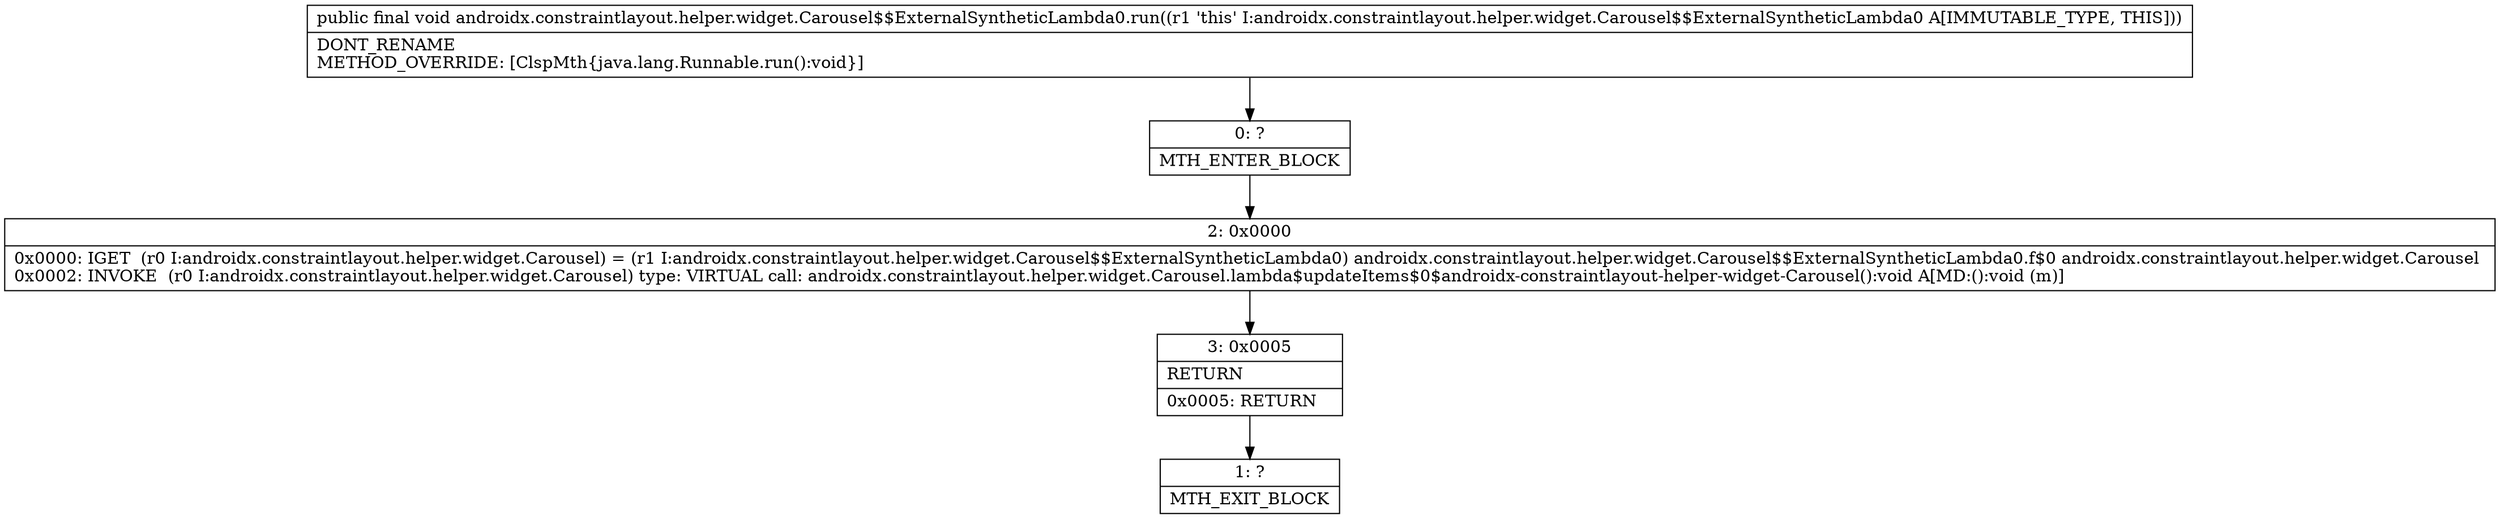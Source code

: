 digraph "CFG forandroidx.constraintlayout.helper.widget.Carousel$$ExternalSyntheticLambda0.run()V" {
Node_0 [shape=record,label="{0\:\ ?|MTH_ENTER_BLOCK\l}"];
Node_2 [shape=record,label="{2\:\ 0x0000|0x0000: IGET  (r0 I:androidx.constraintlayout.helper.widget.Carousel) = (r1 I:androidx.constraintlayout.helper.widget.Carousel$$ExternalSyntheticLambda0) androidx.constraintlayout.helper.widget.Carousel$$ExternalSyntheticLambda0.f$0 androidx.constraintlayout.helper.widget.Carousel \l0x0002: INVOKE  (r0 I:androidx.constraintlayout.helper.widget.Carousel) type: VIRTUAL call: androidx.constraintlayout.helper.widget.Carousel.lambda$updateItems$0$androidx\-constraintlayout\-helper\-widget\-Carousel():void A[MD:():void (m)]\l}"];
Node_3 [shape=record,label="{3\:\ 0x0005|RETURN\l|0x0005: RETURN   \l}"];
Node_1 [shape=record,label="{1\:\ ?|MTH_EXIT_BLOCK\l}"];
MethodNode[shape=record,label="{public final void androidx.constraintlayout.helper.widget.Carousel$$ExternalSyntheticLambda0.run((r1 'this' I:androidx.constraintlayout.helper.widget.Carousel$$ExternalSyntheticLambda0 A[IMMUTABLE_TYPE, THIS]))  | DONT_RENAME\lMETHOD_OVERRIDE: [ClspMth\{java.lang.Runnable.run():void\}]\l}"];
MethodNode -> Node_0;Node_0 -> Node_2;
Node_2 -> Node_3;
Node_3 -> Node_1;
}

